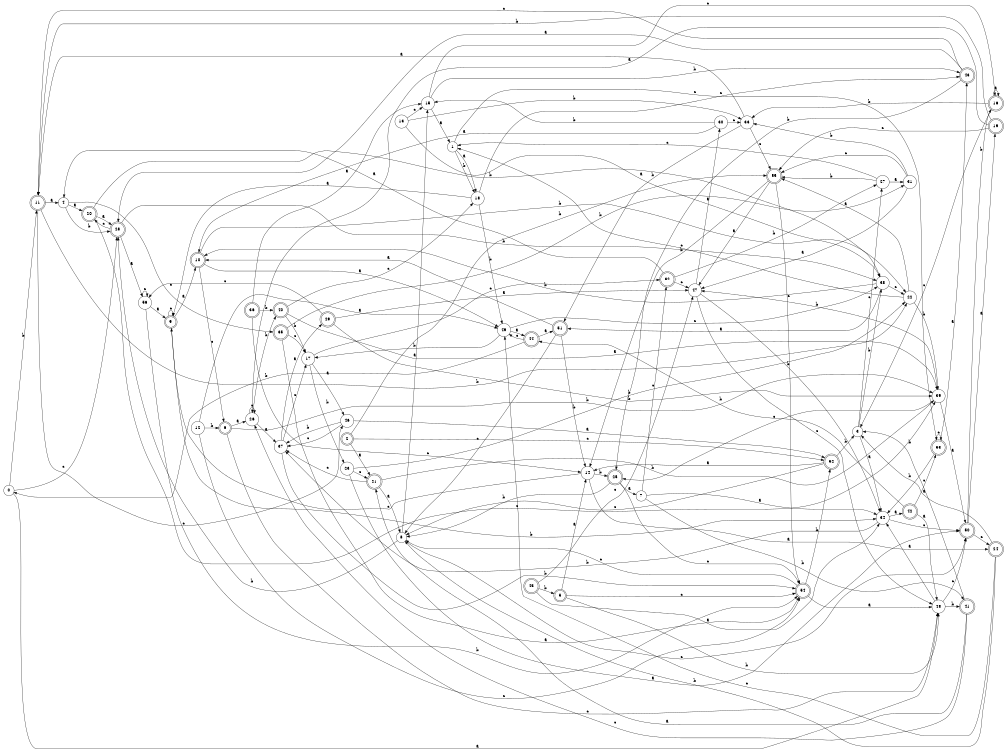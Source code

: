 digraph n46_5 {
__start0 [label="" shape="none"];

rankdir=LR;
size="8,5";

s0 [style="filled", color="black", fillcolor="white" shape="circle", label="0"];
s1 [style="filled", color="black", fillcolor="white" shape="circle", label="1"];
s2 [style="rounded,filled", color="black", fillcolor="white" shape="doublecircle", label="2"];
s3 [style="filled", color="black", fillcolor="white" shape="circle", label="3"];
s4 [style="filled", color="black", fillcolor="white" shape="circle", label="4"];
s5 [style="rounded,filled", color="black", fillcolor="white" shape="doublecircle", label="5"];
s6 [style="rounded,filled", color="black", fillcolor="white" shape="doublecircle", label="6"];
s7 [style="filled", color="black", fillcolor="white" shape="circle", label="7"];
s8 [style="filled", color="black", fillcolor="white" shape="circle", label="8"];
s9 [style="rounded,filled", color="black", fillcolor="white" shape="doublecircle", label="9"];
s10 [style="rounded,filled", color="black", fillcolor="white" shape="doublecircle", label="10"];
s11 [style="rounded,filled", color="black", fillcolor="white" shape="doublecircle", label="11"];
s12 [style="filled", color="black", fillcolor="white" shape="circle", label="12"];
s13 [style="filled", color="black", fillcolor="white" shape="circle", label="13"];
s14 [style="filled", color="black", fillcolor="white" shape="circle", label="14"];
s15 [style="filled", color="black", fillcolor="white" shape="circle", label="15"];
s16 [style="rounded,filled", color="black", fillcolor="white" shape="doublecircle", label="16"];
s17 [style="filled", color="black", fillcolor="white" shape="circle", label="17"];
s18 [style="filled", color="black", fillcolor="white" shape="circle", label="18"];
s19 [style="rounded,filled", color="black", fillcolor="white" shape="doublecircle", label="19"];
s20 [style="rounded,filled", color="black", fillcolor="white" shape="doublecircle", label="20"];
s21 [style="rounded,filled", color="black", fillcolor="white" shape="doublecircle", label="21"];
s22 [style="filled", color="black", fillcolor="white" shape="circle", label="22"];
s23 [style="filled", color="black", fillcolor="white" shape="circle", label="23"];
s24 [style="rounded,filled", color="black", fillcolor="white" shape="doublecircle", label="24"];
s25 [style="rounded,filled", color="black", fillcolor="white" shape="doublecircle", label="25"];
s26 [style="filled", color="black", fillcolor="white" shape="circle", label="26"];
s27 [style="filled", color="black", fillcolor="white" shape="circle", label="27"];
s28 [style="rounded,filled", color="black", fillcolor="white" shape="doublecircle", label="28"];
s29 [style="rounded,filled", color="black", fillcolor="white" shape="doublecircle", label="29"];
s30 [style="filled", color="black", fillcolor="white" shape="circle", label="30"];
s31 [style="filled", color="black", fillcolor="white" shape="circle", label="31"];
s32 [style="rounded,filled", color="black", fillcolor="white" shape="doublecircle", label="32"];
s33 [style="filled", color="black", fillcolor="white" shape="circle", label="33"];
s34 [style="filled", color="black", fillcolor="white" shape="circle", label="34"];
s35 [style="rounded,filled", color="black", fillcolor="white" shape="doublecircle", label="35"];
s36 [style="rounded,filled", color="black", fillcolor="white" shape="doublecircle", label="36"];
s37 [style="filled", color="black", fillcolor="white" shape="circle", label="37"];
s38 [style="filled", color="black", fillcolor="white" shape="circle", label="38"];
s39 [style="filled", color="black", fillcolor="white" shape="circle", label="39"];
s40 [style="rounded,filled", color="black", fillcolor="white" shape="doublecircle", label="40"];
s41 [style="rounded,filled", color="black", fillcolor="white" shape="doublecircle", label="41"];
s42 [style="rounded,filled", color="black", fillcolor="white" shape="doublecircle", label="42"];
s43 [style="rounded,filled", color="black", fillcolor="white" shape="doublecircle", label="43"];
s44 [style="rounded,filled", color="black", fillcolor="white" shape="doublecircle", label="44"];
s45 [style="rounded,filled", color="black", fillcolor="white" shape="doublecircle", label="45"];
s46 [style="filled", color="black", fillcolor="white" shape="circle", label="46"];
s47 [style="filled", color="black", fillcolor="white" shape="circle", label="47"];
s48 [style="filled", color="black", fillcolor="white" shape="circle", label="48"];
s49 [style="filled", color="black", fillcolor="white" shape="circle", label="49"];
s50 [style="rounded,filled", color="black", fillcolor="white" shape="doublecircle", label="50"];
s51 [style="rounded,filled", color="black", fillcolor="white" shape="doublecircle", label="51"];
s52 [style="rounded,filled", color="black", fillcolor="white" shape="doublecircle", label="52"];
s53 [style="rounded,filled", color="black", fillcolor="white" shape="doublecircle", label="53"];
s54 [style="rounded,filled", color="black", fillcolor="white" shape="doublecircle", label="54"];
s55 [style="rounded,filled", color="black", fillcolor="white" shape="doublecircle", label="55"];
s56 [style="filled", color="black", fillcolor="white" shape="circle", label="56"];
s0 -> s48 [label="a"];
s0 -> s11 [label="b"];
s0 -> s28 [label="c"];
s1 -> s18 [label="a"];
s1 -> s18 [label="b"];
s1 -> s53 [label="c"];
s2 -> s21 [label="a"];
s2 -> s55 [label="b"];
s2 -> s52 [label="c"];
s3 -> s34 [label="a"];
s3 -> s38 [label="b"];
s3 -> s27 [label="c"];
s4 -> s20 [label="a"];
s4 -> s28 [label="b"];
s4 -> s35 [label="c"];
s5 -> s14 [label="a"];
s5 -> s48 [label="b"];
s5 -> s54 [label="c"];
s6 -> s26 [label="a"];
s6 -> s39 [label="b"];
s6 -> s48 [label="c"];
s7 -> s34 [label="a"];
s7 -> s41 [label="b"];
s7 -> s32 [label="c"];
s8 -> s15 [label="a"];
s8 -> s28 [label="b"];
s8 -> s50 [label="c"];
s9 -> s10 [label="a"];
s9 -> s34 [label="b"];
s9 -> s9 [label="c"];
s10 -> s49 [label="a"];
s10 -> s22 [label="b"];
s10 -> s6 [label="c"];
s11 -> s4 [label="a"];
s11 -> s22 [label="b"];
s11 -> s46 [label="c"];
s12 -> s49 [label="a"];
s12 -> s6 [label="b"];
s12 -> s54 [label="c"];
s13 -> s38 [label="a"];
s13 -> s33 [label="b"];
s13 -> s15 [label="c"];
s14 -> s24 [label="a"];
s14 -> s25 [label="b"];
s14 -> s9 [label="c"];
s15 -> s1 [label="a"];
s15 -> s43 [label="b"];
s15 -> s16 [label="c"];
s16 -> s16 [label="a"];
s16 -> s33 [label="b"];
s16 -> s3 [label="c"];
s17 -> s46 [label="a"];
s17 -> s23 [label="b"];
s17 -> s32 [label="c"];
s18 -> s9 [label="a"];
s18 -> s49 [label="b"];
s18 -> s43 [label="c"];
s19 -> s26 [label="a"];
s19 -> s11 [label="b"];
s19 -> s55 [label="c"];
s20 -> s28 [label="a"];
s20 -> s38 [label="b"];
s20 -> s39 [label="c"];
s21 -> s8 [label="a"];
s21 -> s39 [label="b"];
s21 -> s37 [label="c"];
s22 -> s55 [label="a"];
s22 -> s39 [label="b"];
s22 -> s1 [label="c"];
s23 -> s50 [label="a"];
s23 -> s22 [label="b"];
s23 -> s21 [label="c"];
s24 -> s3 [label="a"];
s24 -> s8 [label="b"];
s24 -> s49 [label="c"];
s25 -> s7 [label="a"];
s25 -> s8 [label="b"];
s25 -> s54 [label="c"];
s26 -> s37 [label="a"];
s26 -> s40 [label="b"];
s26 -> s26 [label="c"];
s27 -> s31 [label="a"];
s27 -> s55 [label="b"];
s27 -> s1 [label="c"];
s28 -> s56 [label="a"];
s28 -> s38 [label="b"];
s28 -> s20 [label="c"];
s29 -> s47 [label="a"];
s29 -> s39 [label="b"];
s29 -> s56 [label="c"];
s30 -> s10 [label="a"];
s30 -> s15 [label="b"];
s30 -> s33 [label="c"];
s31 -> s47 [label="a"];
s31 -> s33 [label="b"];
s31 -> s55 [label="c"];
s32 -> s4 [label="a"];
s32 -> s27 [label="b"];
s32 -> s47 [label="c"];
s33 -> s11 [label="a"];
s33 -> s51 [label="b"];
s33 -> s55 [label="c"];
s34 -> s42 [label="a"];
s34 -> s37 [label="b"];
s34 -> s50 [label="c"];
s35 -> s54 [label="a"];
s35 -> s31 [label="b"];
s35 -> s17 [label="c"];
s36 -> s15 [label="a"];
s36 -> s40 [label="b"];
s36 -> s14 [label="c"];
s37 -> s29 [label="a"];
s37 -> s54 [label="b"];
s37 -> s17 [label="c"];
s38 -> s51 [label="a"];
s38 -> s10 [label="b"];
s38 -> s22 [label="c"];
s39 -> s50 [label="a"];
s39 -> s47 [label="b"];
s39 -> s25 [label="c"];
s40 -> s39 [label="a"];
s40 -> s17 [label="b"];
s40 -> s18 [label="c"];
s41 -> s21 [label="a"];
s41 -> s3 [label="b"];
s41 -> s26 [label="c"];
s42 -> s48 [label="a"];
s42 -> s44 [label="b"];
s42 -> s53 [label="c"];
s43 -> s28 [label="a"];
s43 -> s25 [label="b"];
s43 -> s11 [label="c"];
s44 -> s51 [label="a"];
s44 -> s0 [label="b"];
s44 -> s49 [label="c"];
s45 -> s34 [label="a"];
s45 -> s5 [label="b"];
s45 -> s47 [label="c"];
s46 -> s52 [label="a"];
s46 -> s37 [label="b"];
s46 -> s37 [label="c"];
s47 -> s30 [label="a"];
s47 -> s34 [label="b"];
s47 -> s48 [label="c"];
s48 -> s34 [label="a"];
s48 -> s41 [label="b"];
s48 -> s50 [label="c"];
s49 -> s44 [label="a"];
s49 -> s17 [label="b"];
s49 -> s38 [label="c"];
s50 -> s19 [label="a"];
s50 -> s16 [label="b"];
s50 -> s24 [label="c"];
s51 -> s10 [label="a"];
s51 -> s14 [label="b"];
s51 -> s8 [label="c"];
s52 -> s14 [label="a"];
s52 -> s3 [label="b"];
s52 -> s8 [label="c"];
s53 -> s43 [label="a"];
s53 -> s34 [label="b"];
s53 -> s53 [label="c"];
s54 -> s48 [label="a"];
s54 -> s52 [label="b"];
s54 -> s8 [label="c"];
s55 -> s47 [label="a"];
s55 -> s14 [label="b"];
s55 -> s54 [label="c"];
s56 -> s9 [label="a"];
s56 -> s54 [label="b"];
s56 -> s56 [label="c"];

}